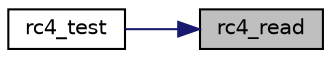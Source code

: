 digraph "rc4_read"
{
 // LATEX_PDF_SIZE
  edge [fontname="Helvetica",fontsize="10",labelfontname="Helvetica",labelfontsize="10"];
  node [fontname="Helvetica",fontsize="10",shape=record];
  rankdir="RL";
  Node31 [label="rc4_read",height=0.2,width=0.4,color="black", fillcolor="grey75", style="filled", fontcolor="black",tooltip="Read from the PRNG."];
  Node31 -> Node32 [dir="back",color="midnightblue",fontsize="10",style="solid",fontname="Helvetica"];
  Node32 [label="rc4_test",height=0.2,width=0.4,color="black", fillcolor="white", style="filled",URL="$rc4_8c.html#ad8af7083fd45b4c39ec2720455518560",tooltip="PRNG self-test."];
}
